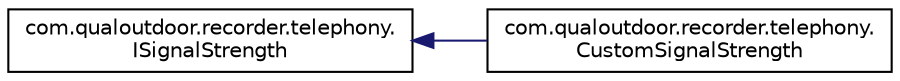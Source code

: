digraph "Graphical Class Hierarchy"
{
  edge [fontname="Helvetica",fontsize="10",labelfontname="Helvetica",labelfontsize="10"];
  node [fontname="Helvetica",fontsize="10",shape=record];
  rankdir="LR";
  Node1 [label="com.qualoutdoor.recorder.telephony.\lISignalStrength",height=0.2,width=0.4,color="black", fillcolor="white", style="filled",URL="$interfacecom_1_1qualoutdoor_1_1recorder_1_1telephony_1_1ISignalStrength.html"];
  Node1 -> Node2 [dir="back",color="midnightblue",fontsize="10",style="solid",fontname="Helvetica"];
  Node2 [label="com.qualoutdoor.recorder.telephony.\lCustomSignalStrength",height=0.2,width=0.4,color="black", fillcolor="white", style="filled",URL="$classcom_1_1qualoutdoor_1_1recorder_1_1telephony_1_1CustomSignalStrength.html"];
}
